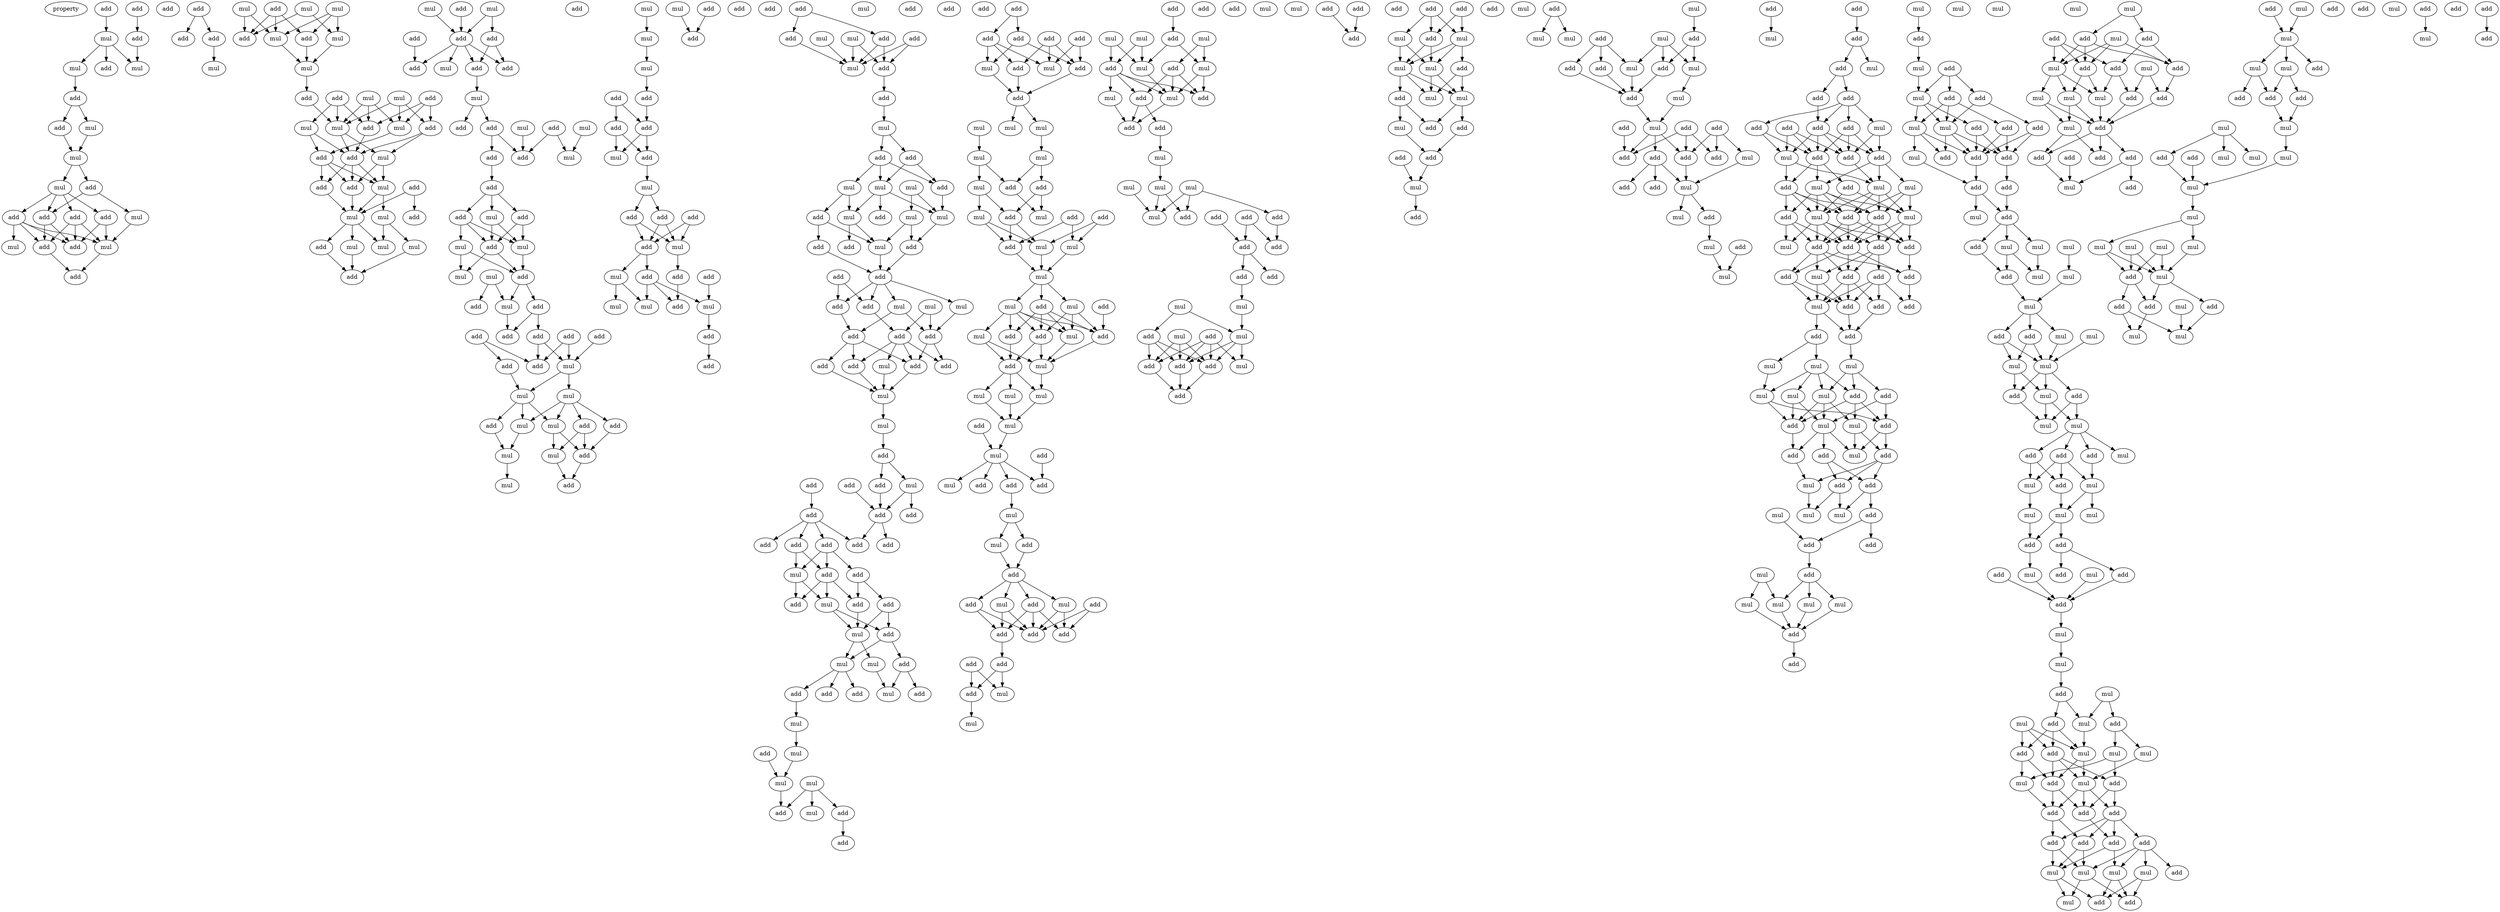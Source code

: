 digraph {
    node [fontcolor=black]
    property [mul=2,lf=1.7]
    0 [ label = add ];
    1 [ label = add ];
    2 [ label = add ];
    3 [ label = mul ];
    4 [ label = add ];
    5 [ label = mul ];
    6 [ label = mul ];
    7 [ label = add ];
    8 [ label = add ];
    9 [ label = add ];
    10 [ label = mul ];
    11 [ label = mul ];
    12 [ label = add ];
    13 [ label = mul ];
    14 [ label = add ];
    15 [ label = mul ];
    16 [ label = add ];
    17 [ label = add ];
    18 [ label = add ];
    19 [ label = mul ];
    20 [ label = mul ];
    21 [ label = add ];
    22 [ label = add ];
    23 [ label = add ];
    24 [ label = add ];
    25 [ label = add ];
    26 [ label = add ];
    27 [ label = mul ];
    28 [ label = add ];
    29 [ label = mul ];
    30 [ label = mul ];
    31 [ label = mul ];
    32 [ label = add ];
    33 [ label = mul ];
    34 [ label = add ];
    35 [ label = mul ];
    36 [ label = mul ];
    37 [ label = mul ];
    38 [ label = add ];
    39 [ label = add ];
    40 [ label = mul ];
    41 [ label = add ];
    42 [ label = mul ];
    43 [ label = add ];
    44 [ label = mul ];
    45 [ label = mul ];
    46 [ label = add ];
    47 [ label = mul ];
    48 [ label = add ];
    49 [ label = add ];
    50 [ label = add ];
    51 [ label = add ];
    52 [ label = mul ];
    53 [ label = add ];
    54 [ label = mul ];
    55 [ label = mul ];
    56 [ label = add ];
    57 [ label = add ];
    58 [ label = mul ];
    59 [ label = mul ];
    60 [ label = mul ];
    61 [ label = add ];
    62 [ label = mul ];
    63 [ label = mul ];
    64 [ label = add ];
    65 [ label = add ];
    66 [ label = add ];
    67 [ label = add ];
    68 [ label = add ];
    69 [ label = add ];
    70 [ label = mul ];
    71 [ label = add ];
    72 [ label = mul ];
    73 [ label = add ];
    74 [ label = mul ];
    75 [ label = mul ];
    76 [ label = add ];
    77 [ label = add ];
    78 [ label = add ];
    79 [ label = add ];
    80 [ label = mul ];
    81 [ label = add ];
    82 [ label = add ];
    83 [ label = mul ];
    84 [ label = add ];
    85 [ label = mul ];
    86 [ label = add ];
    87 [ label = mul ];
    88 [ label = mul ];
    89 [ label = add ];
    90 [ label = mul ];
    91 [ label = add ];
    92 [ label = add ];
    93 [ label = mul ];
    94 [ label = add ];
    95 [ label = add ];
    96 [ label = add ];
    97 [ label = add ];
    98 [ label = add ];
    99 [ label = add ];
    100 [ label = mul ];
    101 [ label = add ];
    102 [ label = mul ];
    103 [ label = mul ];
    104 [ label = mul ];
    105 [ label = add ];
    106 [ label = mul ];
    107 [ label = add ];
    108 [ label = add ];
    109 [ label = add ];
    110 [ label = mul ];
    111 [ label = mul ];
    112 [ label = add ];
    113 [ label = mul ];
    114 [ label = add ];
    115 [ label = mul ];
    116 [ label = mul ];
    117 [ label = add ];
    118 [ label = mul ];
    119 [ label = add ];
    120 [ label = add ];
    121 [ label = mul ];
    122 [ label = add ];
    123 [ label = add ];
    124 [ label = add ];
    125 [ label = add ];
    126 [ label = add ];
    127 [ label = mul ];
    128 [ label = add ];
    129 [ label = mul ];
    130 [ label = add ];
    131 [ label = add ];
    132 [ label = add ];
    133 [ label = add ];
    134 [ label = mul ];
    135 [ label = add ];
    136 [ label = add ];
    137 [ label = mul ];
    138 [ label = add ];
    139 [ label = mul ];
    140 [ label = add ];
    141 [ label = mul ];
    142 [ label = mul ];
    143 [ label = add ];
    144 [ label = add ];
    145 [ label = add ];
    146 [ label = add ];
    147 [ label = mul ];
    148 [ label = add ];
    149 [ label = add ];
    150 [ label = mul ];
    151 [ label = mul ];
    152 [ label = add ];
    153 [ label = add ];
    154 [ label = mul ];
    155 [ label = add ];
    156 [ label = add ];
    157 [ label = mul ];
    158 [ label = mul ];
    159 [ label = add ];
    160 [ label = mul ];
    161 [ label = mul ];
    162 [ label = add ];
    163 [ label = mul ];
    164 [ label = mul ];
    165 [ label = add ];
    166 [ label = mul ];
    167 [ label = add ];
    168 [ label = add ];
    169 [ label = add ];
    170 [ label = add ];
    171 [ label = add ];
    172 [ label = mul ];
    173 [ label = mul ];
    174 [ label = mul ];
    175 [ label = add ];
    176 [ label = add ];
    177 [ label = add ];
    178 [ label = add ];
    179 [ label = add ];
    180 [ label = add ];
    181 [ label = add ];
    182 [ label = add ];
    183 [ label = add ];
    184 [ label = mul ];
    185 [ label = mul ];
    186 [ label = mul ];
    187 [ label = mul ];
    188 [ label = add ];
    189 [ label = add ];
    190 [ label = add ];
    191 [ label = mul ];
    192 [ label = add ];
    193 [ label = add ];
    194 [ label = add ];
    195 [ label = add ];
    196 [ label = add ];
    197 [ label = add ];
    198 [ label = add ];
    199 [ label = add ];
    200 [ label = add ];
    201 [ label = add ];
    202 [ label = mul ];
    203 [ label = add ];
    204 [ label = add ];
    205 [ label = mul ];
    206 [ label = add ];
    207 [ label = add ];
    208 [ label = mul ];
    209 [ label = add ];
    210 [ label = mul ];
    211 [ label = mul ];
    212 [ label = add ];
    213 [ label = add ];
    214 [ label = add ];
    215 [ label = mul ];
    216 [ label = add ];
    217 [ label = add ];
    218 [ label = mul ];
    219 [ label = add ];
    220 [ label = mul ];
    221 [ label = add ];
    222 [ label = mul ];
    223 [ label = mul ];
    224 [ label = add ];
    225 [ label = add ];
    226 [ label = mul ];
    227 [ label = add ];
    228 [ label = add ];
    229 [ label = add ];
    230 [ label = add ];
    231 [ label = add ];
    232 [ label = add ];
    233 [ label = add ];
    234 [ label = add ];
    235 [ label = add ];
    236 [ label = mul ];
    237 [ label = mul ];
    238 [ label = add ];
    239 [ label = add ];
    240 [ label = mul ];
    241 [ label = mul ];
    242 [ label = mul ];
    243 [ label = mul ];
    244 [ label = mul ];
    245 [ label = add ];
    246 [ label = mul ];
    247 [ label = add ];
    248 [ label = mul ];
    249 [ label = mul ];
    250 [ label = add ];
    251 [ label = add ];
    252 [ label = add ];
    253 [ label = mul ];
    254 [ label = mul ];
    255 [ label = add ];
    256 [ label = mul ];
    257 [ label = add ];
    258 [ label = add ];
    259 [ label = mul ];
    260 [ label = mul ];
    261 [ label = mul ];
    262 [ label = add ];
    263 [ label = add ];
    264 [ label = add ];
    265 [ label = mul ];
    266 [ label = add ];
    267 [ label = mul ];
    268 [ label = mul ];
    269 [ label = mul ];
    270 [ label = mul ];
    271 [ label = add ];
    272 [ label = mul ];
    273 [ label = mul ];
    274 [ label = add ];
    275 [ label = mul ];
    276 [ label = add ];
    277 [ label = add ];
    278 [ label = add ];
    279 [ label = mul ];
    280 [ label = mul ];
    281 [ label = add ];
    282 [ label = add ];
    283 [ label = mul ];
    284 [ label = add ];
    285 [ label = add ];
    286 [ label = mul ];
    287 [ label = add ];
    288 [ label = add ];
    289 [ label = add ];
    290 [ label = add ];
    291 [ label = add ];
    292 [ label = add ];
    293 [ label = mul ];
    294 [ label = add ];
    295 [ label = add ];
    296 [ label = mul ];
    297 [ label = mul ];
    298 [ label = mul ];
    299 [ label = add ];
    300 [ label = mul ];
    301 [ label = add ];
    302 [ label = add ];
    303 [ label = mul ];
    304 [ label = add ];
    305 [ label = mul ];
    306 [ label = mul ];
    307 [ label = add ];
    308 [ label = add ];
    309 [ label = mul ];
    310 [ label = add ];
    311 [ label = add ];
    312 [ label = mul ];
    313 [ label = mul ];
    314 [ label = mul ];
    315 [ label = mul ];
    316 [ label = add ];
    317 [ label = add ];
    318 [ label = add ];
    319 [ label = mul ];
    320 [ label = add ];
    321 [ label = add ];
    322 [ label = add ];
    323 [ label = add ];
    324 [ label = add ];
    325 [ label = add ];
    326 [ label = mul ];
    327 [ label = mul ];
    328 [ label = mul ];
    329 [ label = add ];
    330 [ label = add ];
    331 [ label = mul ];
    332 [ label = add ];
    333 [ label = add ];
    334 [ label = mul ];
    335 [ label = add ];
    336 [ label = add ];
    337 [ label = mul ];
    338 [ label = mul ];
    339 [ label = add ];
    340 [ label = add ];
    341 [ label = add ];
    342 [ label = add ];
    343 [ label = add ];
    344 [ label = add ];
    345 [ label = add ];
    346 [ label = mul ];
    347 [ label = mul ];
    348 [ label = mul ];
    349 [ label = add ];
    350 [ label = mul ];
    351 [ label = mul ];
    352 [ label = add ];
    353 [ label = mul ];
    354 [ label = mul ];
    355 [ label = add ];
    356 [ label = mul ];
    357 [ label = add ];
    358 [ label = add ];
    359 [ label = add ];
    360 [ label = add ];
    361 [ label = add ];
    362 [ label = mul ];
    363 [ label = mul ];
    364 [ label = mul ];
    365 [ label = add ];
    366 [ label = mul ];
    367 [ label = add ];
    368 [ label = mul ];
    369 [ label = add ];
    370 [ label = add ];
    371 [ label = mul ];
    372 [ label = mul ];
    373 [ label = add ];
    374 [ label = add ];
    375 [ label = mul ];
    376 [ label = add ];
    377 [ label = add ];
    378 [ label = mul ];
    379 [ label = add ];
    380 [ label = add ];
    381 [ label = add ];
    382 [ label = add ];
    383 [ label = mul ];
    384 [ label = add ];
    385 [ label = add ];
    386 [ label = add ];
    387 [ label = mul ];
    388 [ label = add ];
    389 [ label = mul ];
    390 [ label = add ];
    391 [ label = add ];
    392 [ label = mul ];
    393 [ label = mul ];
    394 [ label = add ];
    395 [ label = mul ];
    396 [ label = add ];
    397 [ label = add ];
    398 [ label = add ];
    399 [ label = mul ];
    400 [ label = add ];
    401 [ label = add ];
    402 [ label = mul ];
    403 [ label = add ];
    404 [ label = add ];
    405 [ label = add ];
    406 [ label = add ];
    407 [ label = add ];
    408 [ label = add ];
    409 [ label = add ];
    410 [ label = mul ];
    411 [ label = mul ];
    412 [ label = mul ];
    413 [ label = add ];
    414 [ label = add ];
    415 [ label = mul ];
    416 [ label = add ];
    417 [ label = add ];
    418 [ label = mul ];
    419 [ label = add ];
    420 [ label = mul ];
    421 [ label = add ];
    422 [ label = add ];
    423 [ label = add ];
    424 [ label = add ];
    425 [ label = mul ];
    426 [ label = add ];
    427 [ label = add ];
    428 [ label = add ];
    429 [ label = add ];
    430 [ label = mul ];
    431 [ label = add ];
    432 [ label = mul ];
    433 [ label = add ];
    434 [ label = add ];
    435 [ label = add ];
    436 [ label = add ];
    437 [ label = mul ];
    438 [ label = mul ];
    439 [ label = mul ];
    440 [ label = mul ];
    441 [ label = add ];
    442 [ label = mul ];
    443 [ label = add ];
    444 [ label = mul ];
    445 [ label = mul ];
    446 [ label = add ];
    447 [ label = mul ];
    448 [ label = add ];
    449 [ label = add ];
    450 [ label = mul ];
    451 [ label = add ];
    452 [ label = add ];
    453 [ label = add ];
    454 [ label = add ];
    455 [ label = mul ];
    456 [ label = add ];
    457 [ label = mul ];
    458 [ label = mul ];
    459 [ label = mul ];
    460 [ label = add ];
    461 [ label = add ];
    462 [ label = add ];
    463 [ label = mul ];
    464 [ label = mul ];
    465 [ label = mul ];
    466 [ label = mul ];
    467 [ label = mul ];
    468 [ label = mul ];
    469 [ label = add ];
    470 [ label = add ];
    471 [ label = add ];
    472 [ label = add ];
    473 [ label = mul ];
    474 [ label = add ];
    475 [ label = add ];
    476 [ label = mul ];
    477 [ label = add ];
    478 [ label = mul ];
    479 [ label = add ];
    480 [ label = add ];
    481 [ label = mul ];
    482 [ label = mul ];
    483 [ label = add ];
    484 [ label = add ];
    485 [ label = add ];
    486 [ label = add ];
    487 [ label = add ];
    488 [ label = add ];
    489 [ label = mul ];
    490 [ label = add ];
    491 [ label = mul ];
    492 [ label = mul ];
    493 [ label = mul ];
    494 [ label = add ];
    495 [ label = mul ];
    496 [ label = mul ];
    497 [ label = mul ];
    498 [ label = add ];
    499 [ label = mul ];
    500 [ label = add ];
    501 [ label = mul ];
    502 [ label = mul ];
    503 [ label = mul ];
    504 [ label = mul ];
    505 [ label = mul ];
    506 [ label = add ];
    507 [ label = add ];
    508 [ label = mul ];
    509 [ label = mul ];
    510 [ label = add ];
    511 [ label = mul ];
    512 [ label = add ];
    513 [ label = add ];
    514 [ label = mul ];
    515 [ label = add ];
    516 [ label = mul ];
    517 [ label = mul ];
    518 [ label = mul ];
    519 [ label = mul ];
    520 [ label = mul ];
    521 [ label = add ];
    522 [ label = add ];
    523 [ label = add ];
    524 [ label = mul ];
    525 [ label = mul ];
    526 [ label = add ];
    527 [ label = add ];
    528 [ label = add ];
    529 [ label = mul ];
    530 [ label = mul ];
    531 [ label = add ];
    532 [ label = mul ];
    533 [ label = add ];
    534 [ label = mul ];
    535 [ label = add ];
    536 [ label = mul ];
    537 [ label = add ];
    538 [ label = mul ];
    539 [ label = mul ];
    540 [ label = add ];
    541 [ label = mul ];
    542 [ label = add ];
    543 [ label = mul ];
    544 [ label = add ];
    545 [ label = mul ];
    546 [ label = add ];
    547 [ label = add ];
    548 [ label = add ];
    549 [ label = add ];
    550 [ label = add ];
    551 [ label = add ];
    552 [ label = add ];
    553 [ label = mul ];
    554 [ label = add ];
    555 [ label = mul ];
    556 [ label = mul ];
    557 [ label = mul ];
    558 [ label = mul ];
    559 [ label = add ];
    560 [ label = add ];
    561 [ label = mul ];
    562 [ label = mul ];
    563 [ label = add ];
    564 [ label = add ];
    565 [ label = mul ];
    566 [ label = add ];
    567 [ label = add ];
    568 [ label = mul ];
    569 [ label = add ];
    570 [ label = mul ];
    571 [ label = add ];
    572 [ label = mul ];
    573 [ label = mul ];
    574 [ label = mul ];
    575 [ label = add ];
    576 [ label = add ];
    577 [ label = mul ];
    578 [ label = add ];
    579 [ label = add ];
    580 [ label = add ];
    581 [ label = add ];
    582 [ label = add ];
    583 [ label = mul ];
    584 [ label = add ];
    585 [ label = add ];
    586 [ label = mul ];
    587 [ label = mul ];
    588 [ label = mul ];
    589 [ label = mul ];
    590 [ label = add ];
    591 [ label = add ];
    592 [ label = add ];
    593 [ label = add ];
    594 [ label = mul ];
    595 [ label = mul ];
    596 [ label = mul ];
    597 [ label = add ];
    598 [ label = mul ];
    599 [ label = add ];
    600 [ label = mul ];
    601 [ label = mul ];
    602 [ label = mul ];
    603 [ label = mul ];
    604 [ label = mul ];
    605 [ label = mul ];
    606 [ label = mul ];
    607 [ label = mul ];
    608 [ label = add ];
    609 [ label = add ];
    610 [ label = add ];
    611 [ label = add ];
    612 [ label = add ];
    613 [ label = mul ];
    614 [ label = mul ];
    615 [ label = mul ];
    616 [ label = add ];
    617 [ label = mul ];
    618 [ label = add ];
    619 [ label = add ];
    620 [ label = mul ];
    621 [ label = add ];
    622 [ label = add ];
    0 -> 3 [ name = 0 ];
    1 -> 2 [ name = 1 ];
    2 -> 5 [ name = 2 ];
    3 -> 4 [ name = 3 ];
    3 -> 5 [ name = 4 ];
    3 -> 6 [ name = 5 ];
    6 -> 7 [ name = 6 ];
    7 -> 9 [ name = 7 ];
    7 -> 10 [ name = 8 ];
    9 -> 11 [ name = 9 ];
    10 -> 11 [ name = 10 ];
    11 -> 12 [ name = 11 ];
    11 -> 13 [ name = 12 ];
    12 -> 15 [ name = 13 ];
    12 -> 16 [ name = 14 ];
    13 -> 14 [ name = 15 ];
    13 -> 16 [ name = 16 ];
    13 -> 17 [ name = 17 ];
    13 -> 18 [ name = 18 ];
    14 -> 20 [ name = 19 ];
    14 -> 21 [ name = 20 ];
    15 -> 20 [ name = 21 ];
    16 -> 21 [ name = 22 ];
    16 -> 22 [ name = 23 ];
    17 -> 19 [ name = 24 ];
    17 -> 20 [ name = 25 ];
    17 -> 21 [ name = 26 ];
    17 -> 22 [ name = 27 ];
    18 -> 20 [ name = 28 ];
    18 -> 21 [ name = 29 ];
    18 -> 22 [ name = 30 ];
    20 -> 23 [ name = 31 ];
    22 -> 23 [ name = 32 ];
    24 -> 25 [ name = 33 ];
    24 -> 26 [ name = 34 ];
    26 -> 27 [ name = 35 ];
    28 -> 32 [ name = 36 ];
    28 -> 33 [ name = 37 ];
    28 -> 34 [ name = 38 ];
    29 -> 32 [ name = 39 ];
    29 -> 33 [ name = 40 ];
    30 -> 33 [ name = 41 ];
    30 -> 34 [ name = 42 ];
    30 -> 35 [ name = 43 ];
    31 -> 32 [ name = 44 ];
    31 -> 35 [ name = 45 ];
    33 -> 36 [ name = 46 ];
    34 -> 36 [ name = 47 ];
    35 -> 36 [ name = 48 ];
    36 -> 41 [ name = 49 ];
    37 -> 44 [ name = 50 ];
    37 -> 45 [ name = 51 ];
    37 -> 46 [ name = 52 ];
    38 -> 43 [ name = 53 ];
    38 -> 45 [ name = 54 ];
    38 -> 46 [ name = 55 ];
    39 -> 42 [ name = 56 ];
    39 -> 44 [ name = 57 ];
    39 -> 46 [ name = 58 ];
    40 -> 43 [ name = 59 ];
    40 -> 44 [ name = 60 ];
    40 -> 45 [ name = 61 ];
    41 -> 44 [ name = 62 ];
    42 -> 48 [ name = 63 ];
    42 -> 49 [ name = 64 ];
    43 -> 47 [ name = 65 ];
    43 -> 48 [ name = 66 ];
    44 -> 47 [ name = 67 ];
    44 -> 48 [ name = 68 ];
    45 -> 49 [ name = 69 ];
    46 -> 48 [ name = 70 ];
    47 -> 51 [ name = 71 ];
    47 -> 52 [ name = 72 ];
    48 -> 50 [ name = 73 ];
    48 -> 51 [ name = 74 ];
    48 -> 52 [ name = 75 ];
    49 -> 50 [ name = 76 ];
    49 -> 51 [ name = 77 ];
    49 -> 52 [ name = 78 ];
    50 -> 54 [ name = 79 ];
    51 -> 54 [ name = 80 ];
    52 -> 54 [ name = 81 ];
    52 -> 55 [ name = 82 ];
    53 -> 54 [ name = 83 ];
    53 -> 56 [ name = 84 ];
    54 -> 57 [ name = 85 ];
    54 -> 58 [ name = 86 ];
    54 -> 60 [ name = 87 ];
    55 -> 58 [ name = 88 ];
    55 -> 59 [ name = 89 ];
    57 -> 61 [ name = 90 ];
    59 -> 61 [ name = 91 ];
    60 -> 61 [ name = 92 ];
    62 -> 66 [ name = 93 ];
    62 -> 67 [ name = 94 ];
    63 -> 66 [ name = 95 ];
    64 -> 66 [ name = 96 ];
    65 -> 68 [ name = 97 ];
    66 -> 68 [ name = 98 ];
    66 -> 69 [ name = 99 ];
    66 -> 70 [ name = 100 ];
    66 -> 71 [ name = 101 ];
    67 -> 69 [ name = 102 ];
    67 -> 71 [ name = 103 ];
    69 -> 72 [ name = 104 ];
    72 -> 73 [ name = 105 ];
    72 -> 76 [ name = 106 ];
    74 -> 80 [ name = 107 ];
    75 -> 79 [ name = 108 ];
    76 -> 78 [ name = 109 ];
    76 -> 79 [ name = 110 ];
    77 -> 79 [ name = 111 ];
    77 -> 80 [ name = 112 ];
    78 -> 81 [ name = 113 ];
    81 -> 82 [ name = 114 ];
    81 -> 83 [ name = 115 ];
    81 -> 84 [ name = 116 ];
    82 -> 85 [ name = 117 ];
    82 -> 86 [ name = 118 ];
    82 -> 87 [ name = 119 ];
    83 -> 85 [ name = 120 ];
    83 -> 86 [ name = 121 ];
    84 -> 85 [ name = 122 ];
    84 -> 86 [ name = 123 ];
    85 -> 89 [ name = 124 ];
    86 -> 88 [ name = 125 ];
    86 -> 89 [ name = 126 ];
    87 -> 88 [ name = 127 ];
    87 -> 89 [ name = 128 ];
    89 -> 91 [ name = 129 ];
    89 -> 93 [ name = 130 ];
    90 -> 92 [ name = 131 ];
    90 -> 93 [ name = 132 ];
    91 -> 94 [ name = 133 ];
    91 -> 95 [ name = 134 ];
    93 -> 95 [ name = 135 ];
    94 -> 99 [ name = 136 ];
    94 -> 100 [ name = 137 ];
    96 -> 99 [ name = 138 ];
    96 -> 100 [ name = 139 ];
    97 -> 99 [ name = 140 ];
    97 -> 101 [ name = 141 ];
    98 -> 100 [ name = 142 ];
    100 -> 102 [ name = 143 ];
    100 -> 103 [ name = 144 ];
    101 -> 103 [ name = 145 ];
    102 -> 104 [ name = 146 ];
    102 -> 105 [ name = 147 ];
    102 -> 106 [ name = 148 ];
    102 -> 108 [ name = 149 ];
    103 -> 104 [ name = 150 ];
    103 -> 106 [ name = 151 ];
    103 -> 107 [ name = 152 ];
    104 -> 111 [ name = 153 ];
    105 -> 109 [ name = 154 ];
    105 -> 110 [ name = 155 ];
    106 -> 109 [ name = 156 ];
    106 -> 110 [ name = 157 ];
    107 -> 111 [ name = 158 ];
    108 -> 109 [ name = 159 ];
    109 -> 112 [ name = 160 ];
    110 -> 112 [ name = 161 ];
    111 -> 113 [ name = 162 ];
    115 -> 118 [ name = 163 ];
    116 -> 119 [ name = 164 ];
    117 -> 119 [ name = 165 ];
    118 -> 121 [ name = 166 ];
    121 -> 123 [ name = 167 ];
    123 -> 126 [ name = 168 ];
    124 -> 125 [ name = 169 ];
    124 -> 126 [ name = 170 ];
    125 -> 127 [ name = 171 ];
    125 -> 128 [ name = 172 ];
    126 -> 127 [ name = 173 ];
    126 -> 128 [ name = 174 ];
    128 -> 129 [ name = 175 ];
    129 -> 130 [ name = 176 ];
    129 -> 131 [ name = 177 ];
    130 -> 133 [ name = 178 ];
    130 -> 134 [ name = 179 ];
    131 -> 133 [ name = 180 ];
    131 -> 134 [ name = 181 ];
    132 -> 133 [ name = 182 ];
    132 -> 134 [ name = 183 ];
    133 -> 137 [ name = 184 ];
    133 -> 138 [ name = 185 ];
    134 -> 135 [ name = 186 ];
    135 -> 140 [ name = 187 ];
    136 -> 141 [ name = 188 ];
    137 -> 139 [ name = 189 ];
    137 -> 142 [ name = 190 ];
    138 -> 139 [ name = 191 ];
    138 -> 140 [ name = 192 ];
    138 -> 141 [ name = 193 ];
    141 -> 143 [ name = 194 ];
    143 -> 144 [ name = 195 ];
    145 -> 148 [ name = 196 ];
    145 -> 149 [ name = 197 ];
    146 -> 151 [ name = 198 ];
    146 -> 152 [ name = 199 ];
    147 -> 151 [ name = 200 ];
    147 -> 152 [ name = 201 ];
    148 -> 151 [ name = 202 ];
    149 -> 151 [ name = 203 ];
    149 -> 152 [ name = 204 ];
    150 -> 151 [ name = 205 ];
    152 -> 153 [ name = 206 ];
    153 -> 154 [ name = 207 ];
    154 -> 155 [ name = 208 ];
    154 -> 156 [ name = 209 ];
    155 -> 157 [ name = 210 ];
    155 -> 158 [ name = 211 ];
    155 -> 159 [ name = 212 ];
    156 -> 158 [ name = 213 ];
    156 -> 159 [ name = 214 ];
    157 -> 163 [ name = 215 ];
    157 -> 165 [ name = 216 ];
    158 -> 161 [ name = 217 ];
    158 -> 162 [ name = 218 ];
    158 -> 163 [ name = 219 ];
    159 -> 161 [ name = 220 ];
    160 -> 161 [ name = 221 ];
    160 -> 164 [ name = 222 ];
    161 -> 169 [ name = 223 ];
    163 -> 166 [ name = 224 ];
    163 -> 167 [ name = 225 ];
    164 -> 166 [ name = 226 ];
    164 -> 169 [ name = 227 ];
    165 -> 166 [ name = 228 ];
    165 -> 168 [ name = 229 ];
    166 -> 170 [ name = 230 ];
    168 -> 170 [ name = 231 ];
    169 -> 170 [ name = 232 ];
    170 -> 172 [ name = 233 ];
    170 -> 173 [ name = 234 ];
    170 -> 175 [ name = 235 ];
    170 -> 176 [ name = 236 ];
    171 -> 175 [ name = 237 ];
    171 -> 176 [ name = 238 ];
    172 -> 178 [ name = 239 ];
    172 -> 179 [ name = 240 ];
    173 -> 178 [ name = 241 ];
    174 -> 177 [ name = 242 ];
    174 -> 178 [ name = 243 ];
    175 -> 179 [ name = 244 ];
    176 -> 177 [ name = 245 ];
    177 -> 180 [ name = 246 ];
    177 -> 181 [ name = 247 ];
    177 -> 182 [ name = 248 ];
    177 -> 184 [ name = 249 ];
    178 -> 180 [ name = 250 ];
    178 -> 181 [ name = 251 ];
    179 -> 181 [ name = 252 ];
    179 -> 182 [ name = 253 ];
    179 -> 183 [ name = 254 ];
    181 -> 185 [ name = 255 ];
    182 -> 185 [ name = 256 ];
    183 -> 185 [ name = 257 ];
    184 -> 185 [ name = 258 ];
    185 -> 187 [ name = 259 ];
    187 -> 188 [ name = 260 ];
    188 -> 190 [ name = 261 ];
    188 -> 191 [ name = 262 ];
    189 -> 195 [ name = 263 ];
    190 -> 195 [ name = 264 ];
    191 -> 194 [ name = 265 ];
    191 -> 195 [ name = 266 ];
    192 -> 193 [ name = 267 ];
    193 -> 196 [ name = 268 ];
    193 -> 197 [ name = 269 ];
    193 -> 198 [ name = 270 ];
    193 -> 199 [ name = 271 ];
    195 -> 198 [ name = 272 ];
    195 -> 200 [ name = 273 ];
    196 -> 201 [ name = 274 ];
    196 -> 202 [ name = 275 ];
    199 -> 201 [ name = 276 ];
    199 -> 202 [ name = 277 ];
    199 -> 203 [ name = 278 ];
    201 -> 204 [ name = 279 ];
    201 -> 205 [ name = 280 ];
    201 -> 206 [ name = 281 ];
    202 -> 204 [ name = 282 ];
    202 -> 205 [ name = 283 ];
    203 -> 206 [ name = 284 ];
    203 -> 207 [ name = 285 ];
    205 -> 208 [ name = 286 ];
    205 -> 209 [ name = 287 ];
    206 -> 208 [ name = 288 ];
    207 -> 208 [ name = 289 ];
    207 -> 209 [ name = 290 ];
    208 -> 210 [ name = 291 ];
    208 -> 211 [ name = 292 ];
    209 -> 211 [ name = 293 ];
    209 -> 212 [ name = 294 ];
    210 -> 215 [ name = 295 ];
    211 -> 214 [ name = 296 ];
    211 -> 216 [ name = 297 ];
    211 -> 217 [ name = 298 ];
    212 -> 213 [ name = 299 ];
    212 -> 215 [ name = 300 ];
    214 -> 218 [ name = 301 ];
    218 -> 220 [ name = 302 ];
    219 -> 222 [ name = 303 ];
    220 -> 222 [ name = 304 ];
    222 -> 225 [ name = 305 ];
    223 -> 224 [ name = 306 ];
    223 -> 225 [ name = 307 ];
    223 -> 226 [ name = 308 ];
    224 -> 227 [ name = 309 ];
    230 -> 232 [ name = 310 ];
    230 -> 234 [ name = 311 ];
    231 -> 235 [ name = 312 ];
    231 -> 236 [ name = 313 ];
    231 -> 238 [ name = 314 ];
    232 -> 235 [ name = 315 ];
    232 -> 236 [ name = 316 ];
    232 -> 237 [ name = 317 ];
    233 -> 236 [ name = 318 ];
    233 -> 238 [ name = 319 ];
    234 -> 237 [ name = 320 ];
    234 -> 238 [ name = 321 ];
    235 -> 239 [ name = 322 ];
    237 -> 239 [ name = 323 ];
    238 -> 239 [ name = 324 ];
    239 -> 241 [ name = 325 ];
    239 -> 242 [ name = 326 ];
    240 -> 243 [ name = 327 ];
    241 -> 244 [ name = 328 ];
    243 -> 245 [ name = 329 ];
    243 -> 246 [ name = 330 ];
    244 -> 245 [ name = 331 ];
    244 -> 247 [ name = 332 ];
    245 -> 248 [ name = 333 ];
    246 -> 249 [ name = 334 ];
    246 -> 251 [ name = 335 ];
    247 -> 248 [ name = 336 ];
    247 -> 251 [ name = 337 ];
    249 -> 253 [ name = 338 ];
    249 -> 255 [ name = 339 ];
    250 -> 254 [ name = 340 ];
    250 -> 255 [ name = 341 ];
    251 -> 253 [ name = 342 ];
    251 -> 255 [ name = 343 ];
    252 -> 253 [ name = 344 ];
    252 -> 254 [ name = 345 ];
    253 -> 256 [ name = 346 ];
    254 -> 256 [ name = 347 ];
    255 -> 256 [ name = 348 ];
    256 -> 257 [ name = 349 ];
    256 -> 259 [ name = 350 ];
    256 -> 260 [ name = 351 ];
    257 -> 261 [ name = 352 ];
    257 -> 262 [ name = 353 ];
    257 -> 263 [ name = 354 ];
    257 -> 264 [ name = 355 ];
    258 -> 262 [ name = 356 ];
    259 -> 261 [ name = 357 ];
    259 -> 262 [ name = 358 ];
    259 -> 263 [ name = 359 ];
    259 -> 264 [ name = 360 ];
    259 -> 265 [ name = 361 ];
    260 -> 261 [ name = 362 ];
    260 -> 262 [ name = 363 ];
    260 -> 264 [ name = 364 ];
    261 -> 267 [ name = 365 ];
    262 -> 267 [ name = 366 ];
    263 -> 266 [ name = 367 ];
    264 -> 266 [ name = 368 ];
    264 -> 267 [ name = 369 ];
    265 -> 266 [ name = 370 ];
    265 -> 267 [ name = 371 ];
    266 -> 268 [ name = 372 ];
    266 -> 269 [ name = 373 ];
    266 -> 270 [ name = 374 ];
    267 -> 268 [ name = 375 ];
    268 -> 272 [ name = 376 ];
    269 -> 272 [ name = 377 ];
    270 -> 272 [ name = 378 ];
    271 -> 273 [ name = 379 ];
    272 -> 273 [ name = 380 ];
    273 -> 275 [ name = 381 ];
    273 -> 276 [ name = 382 ];
    273 -> 277 [ name = 383 ];
    273 -> 278 [ name = 384 ];
    274 -> 278 [ name = 385 ];
    277 -> 279 [ name = 386 ];
    279 -> 280 [ name = 387 ];
    279 -> 281 [ name = 388 ];
    280 -> 282 [ name = 389 ];
    281 -> 282 [ name = 390 ];
    282 -> 283 [ name = 391 ];
    282 -> 284 [ name = 392 ];
    282 -> 286 [ name = 393 ];
    282 -> 287 [ name = 394 ];
    283 -> 288 [ name = 395 ];
    283 -> 289 [ name = 396 ];
    284 -> 288 [ name = 397 ];
    284 -> 289 [ name = 398 ];
    285 -> 288 [ name = 399 ];
    285 -> 290 [ name = 400 ];
    286 -> 288 [ name = 401 ];
    286 -> 290 [ name = 402 ];
    287 -> 288 [ name = 403 ];
    287 -> 289 [ name = 404 ];
    287 -> 290 [ name = 405 ];
    289 -> 291 [ name = 406 ];
    291 -> 293 [ name = 407 ];
    291 -> 294 [ name = 408 ];
    292 -> 293 [ name = 409 ];
    292 -> 294 [ name = 410 ];
    294 -> 296 [ name = 411 ];
    295 -> 299 [ name = 412 ];
    297 -> 302 [ name = 413 ];
    297 -> 305 [ name = 414 ];
    298 -> 303 [ name = 415 ];
    298 -> 304 [ name = 416 ];
    299 -> 303 [ name = 417 ];
    299 -> 305 [ name = 418 ];
    300 -> 302 [ name = 419 ];
    300 -> 305 [ name = 420 ];
    302 -> 306 [ name = 421 ];
    302 -> 307 [ name = 422 ];
    302 -> 308 [ name = 423 ];
    302 -> 309 [ name = 424 ];
    303 -> 306 [ name = 425 ];
    303 -> 308 [ name = 426 ];
    304 -> 306 [ name = 427 ];
    304 -> 307 [ name = 428 ];
    304 -> 308 [ name = 429 ];
    305 -> 306 [ name = 430 ];
    306 -> 310 [ name = 431 ];
    307 -> 310 [ name = 432 ];
    307 -> 311 [ name = 433 ];
    309 -> 310 [ name = 434 ];
    311 -> 312 [ name = 435 ];
    312 -> 313 [ name = 436 ];
    313 -> 318 [ name = 437 ];
    313 -> 319 [ name = 438 ];
    314 -> 319 [ name = 439 ];
    315 -> 317 [ name = 440 ];
    315 -> 318 [ name = 441 ];
    315 -> 319 [ name = 442 ];
    316 -> 322 [ name = 443 ];
    317 -> 321 [ name = 444 ];
    320 -> 321 [ name = 445 ];
    320 -> 322 [ name = 446 ];
    322 -> 324 [ name = 447 ];
    322 -> 325 [ name = 448 ];
    324 -> 326 [ name = 449 ];
    326 -> 331 [ name = 450 ];
    327 -> 329 [ name = 451 ];
    327 -> 331 [ name = 452 ];
    328 -> 332 [ name = 453 ];
    328 -> 333 [ name = 454 ];
    328 -> 335 [ name = 455 ];
    329 -> 332 [ name = 456 ];
    329 -> 333 [ name = 457 ];
    329 -> 335 [ name = 458 ];
    330 -> 332 [ name = 459 ];
    330 -> 333 [ name = 460 ];
    330 -> 334 [ name = 461 ];
    330 -> 335 [ name = 462 ];
    331 -> 332 [ name = 463 ];
    331 -> 333 [ name = 464 ];
    331 -> 334 [ name = 465 ];
    332 -> 336 [ name = 466 ];
    333 -> 336 [ name = 467 ];
    335 -> 336 [ name = 468 ];
    339 -> 342 [ name = 469 ];
    340 -> 342 [ name = 470 ];
    343 -> 347 [ name = 471 ];
    343 -> 348 [ name = 472 ];
    343 -> 349 [ name = 473 ];
    345 -> 348 [ name = 474 ];
    345 -> 349 [ name = 475 ];
    347 -> 350 [ name = 476 ];
    347 -> 351 [ name = 477 ];
    348 -> 350 [ name = 478 ];
    348 -> 351 [ name = 479 ];
    348 -> 352 [ name = 480 ];
    349 -> 350 [ name = 481 ];
    349 -> 351 [ name = 482 ];
    350 -> 353 [ name = 483 ];
    350 -> 354 [ name = 484 ];
    350 -> 355 [ name = 485 ];
    351 -> 353 [ name = 486 ];
    351 -> 354 [ name = 487 ];
    352 -> 353 [ name = 488 ];
    352 -> 354 [ name = 489 ];
    353 -> 358 [ name = 490 ];
    353 -> 359 [ name = 491 ];
    355 -> 356 [ name = 492 ];
    355 -> 359 [ name = 493 ];
    356 -> 361 [ name = 494 ];
    357 -> 362 [ name = 495 ];
    357 -> 363 [ name = 496 ];
    358 -> 361 [ name = 497 ];
    360 -> 364 [ name = 498 ];
    361 -> 364 [ name = 499 ];
    364 -> 365 [ name = 500 ];
    366 -> 369 [ name = 501 ];
    367 -> 370 [ name = 502 ];
    367 -> 371 [ name = 503 ];
    367 -> 373 [ name = 504 ];
    368 -> 371 [ name = 505 ];
    368 -> 372 [ name = 506 ];
    368 -> 374 [ name = 507 ];
    369 -> 372 [ name = 508 ];
    369 -> 374 [ name = 509 ];
    370 -> 376 [ name = 510 ];
    371 -> 376 [ name = 511 ];
    372 -> 375 [ name = 512 ];
    373 -> 376 [ name = 513 ];
    374 -> 376 [ name = 514 ];
    375 -> 378 [ name = 515 ];
    376 -> 378 [ name = 516 ];
    377 -> 382 [ name = 517 ];
    377 -> 384 [ name = 518 ];
    377 -> 385 [ name = 519 ];
    378 -> 381 [ name = 520 ];
    378 -> 382 [ name = 521 ];
    378 -> 385 [ name = 522 ];
    379 -> 383 [ name = 523 ];
    379 -> 384 [ name = 524 ];
    379 -> 385 [ name = 525 ];
    380 -> 382 [ name = 526 ];
    381 -> 386 [ name = 527 ];
    381 -> 387 [ name = 528 ];
    381 -> 388 [ name = 529 ];
    383 -> 387 [ name = 530 ];
    385 -> 387 [ name = 531 ];
    387 -> 389 [ name = 532 ];
    387 -> 390 [ name = 533 ];
    390 -> 392 [ name = 534 ];
    391 -> 393 [ name = 535 ];
    392 -> 393 [ name = 536 ];
    394 -> 395 [ name = 537 ];
    396 -> 397 [ name = 538 ];
    397 -> 398 [ name = 539 ];
    397 -> 399 [ name = 540 ];
    398 -> 400 [ name = 541 ];
    398 -> 401 [ name = 542 ];
    400 -> 402 [ name = 543 ];
    400 -> 403 [ name = 544 ];
    400 -> 405 [ name = 545 ];
    400 -> 406 [ name = 546 ];
    401 -> 405 [ name = 547 ];
    402 -> 408 [ name = 548 ];
    402 -> 409 [ name = 549 ];
    403 -> 407 [ name = 550 ];
    403 -> 410 [ name = 551 ];
    404 -> 407 [ name = 552 ];
    404 -> 408 [ name = 553 ];
    404 -> 410 [ name = 554 ];
    405 -> 407 [ name = 555 ];
    405 -> 408 [ name = 556 ];
    405 -> 409 [ name = 557 ];
    405 -> 410 [ name = 558 ];
    406 -> 407 [ name = 559 ];
    406 -> 408 [ name = 560 ];
    406 -> 409 [ name = 561 ];
    407 -> 412 [ name = 562 ];
    407 -> 413 [ name = 563 ];
    407 -> 414 [ name = 564 ];
    408 -> 411 [ name = 565 ];
    409 -> 411 [ name = 566 ];
    409 -> 412 [ name = 567 ];
    409 -> 415 [ name = 568 ];
    410 -> 411 [ name = 569 ];
    410 -> 413 [ name = 570 ];
    411 -> 417 [ name = 571 ];
    411 -> 418 [ name = 572 ];
    411 -> 419 [ name = 573 ];
    411 -> 420 [ name = 574 ];
    412 -> 416 [ name = 575 ];
    412 -> 417 [ name = 576 ];
    412 -> 418 [ name = 577 ];
    412 -> 419 [ name = 578 ];
    412 -> 420 [ name = 579 ];
    413 -> 416 [ name = 580 ];
    413 -> 417 [ name = 581 ];
    413 -> 419 [ name = 582 ];
    413 -> 420 [ name = 583 ];
    414 -> 418 [ name = 584 ];
    414 -> 420 [ name = 585 ];
    415 -> 417 [ name = 586 ];
    415 -> 418 [ name = 587 ];
    415 -> 419 [ name = 588 ];
    416 -> 421 [ name = 589 ];
    416 -> 422 [ name = 590 ];
    416 -> 425 [ name = 591 ];
    417 -> 421 [ name = 592 ];
    417 -> 422 [ name = 593 ];
    417 -> 423 [ name = 594 ];
    418 -> 422 [ name = 595 ];
    418 -> 423 [ name = 596 ];
    418 -> 424 [ name = 597 ];
    419 -> 421 [ name = 598 ];
    419 -> 422 [ name = 599 ];
    419 -> 423 [ name = 600 ];
    419 -> 424 [ name = 601 ];
    420 -> 421 [ name = 602 ];
    420 -> 422 [ name = 603 ];
    420 -> 423 [ name = 604 ];
    420 -> 424 [ name = 605 ];
    420 -> 425 [ name = 606 ];
    421 -> 426 [ name = 607 ];
    421 -> 428 [ name = 608 ];
    421 -> 429 [ name = 609 ];
    421 -> 430 [ name = 610 ];
    422 -> 426 [ name = 611 ];
    422 -> 428 [ name = 612 ];
    422 -> 429 [ name = 613 ];
    423 -> 429 [ name = 614 ];
    424 -> 427 [ name = 615 ];
    424 -> 428 [ name = 616 ];
    424 -> 430 [ name = 617 ];
    426 -> 432 [ name = 618 ];
    426 -> 434 [ name = 619 ];
    427 -> 431 [ name = 620 ];
    427 -> 432 [ name = 621 ];
    427 -> 433 [ name = 622 ];
    427 -> 434 [ name = 623 ];
    428 -> 432 [ name = 624 ];
    428 -> 433 [ name = 625 ];
    428 -> 434 [ name = 626 ];
    429 -> 431 [ name = 627 ];
    430 -> 432 [ name = 628 ];
    430 -> 434 [ name = 629 ];
    432 -> 435 [ name = 630 ];
    432 -> 436 [ name = 631 ];
    433 -> 435 [ name = 632 ];
    434 -> 435 [ name = 633 ];
    435 -> 439 [ name = 634 ];
    436 -> 437 [ name = 635 ];
    436 -> 438 [ name = 636 ];
    437 -> 440 [ name = 637 ];
    437 -> 441 [ name = 638 ];
    437 -> 442 [ name = 639 ];
    437 -> 444 [ name = 640 ];
    438 -> 444 [ name = 641 ];
    439 -> 441 [ name = 642 ];
    439 -> 442 [ name = 643 ];
    439 -> 443 [ name = 644 ];
    440 -> 445 [ name = 645 ];
    440 -> 448 [ name = 646 ];
    441 -> 446 [ name = 647 ];
    441 -> 447 [ name = 648 ];
    441 -> 448 [ name = 649 ];
    442 -> 445 [ name = 650 ];
    442 -> 447 [ name = 651 ];
    442 -> 448 [ name = 652 ];
    443 -> 445 [ name = 653 ];
    443 -> 446 [ name = 654 ];
    444 -> 446 [ name = 655 ];
    444 -> 448 [ name = 656 ];
    445 -> 449 [ name = 657 ];
    445 -> 450 [ name = 658 ];
    445 -> 452 [ name = 659 ];
    446 -> 450 [ name = 660 ];
    446 -> 451 [ name = 661 ];
    447 -> 450 [ name = 662 ];
    447 -> 451 [ name = 663 ];
    448 -> 452 [ name = 664 ];
    449 -> 453 [ name = 665 ];
    449 -> 454 [ name = 666 ];
    451 -> 453 [ name = 667 ];
    451 -> 454 [ name = 668 ];
    451 -> 455 [ name = 669 ];
    452 -> 455 [ name = 670 ];
    453 -> 456 [ name = 671 ];
    453 -> 457 [ name = 672 ];
    454 -> 457 [ name = 673 ];
    454 -> 458 [ name = 674 ];
    455 -> 458 [ name = 675 ];
    456 -> 460 [ name = 676 ];
    456 -> 461 [ name = 677 ];
    459 -> 460 [ name = 678 ];
    460 -> 462 [ name = 679 ];
    462 -> 464 [ name = 680 ];
    462 -> 465 [ name = 681 ];
    462 -> 467 [ name = 682 ];
    463 -> 464 [ name = 683 ];
    463 -> 466 [ name = 684 ];
    464 -> 469 [ name = 685 ];
    465 -> 469 [ name = 686 ];
    466 -> 469 [ name = 687 ];
    467 -> 469 [ name = 688 ];
    468 -> 470 [ name = 689 ];
    469 -> 471 [ name = 690 ];
    470 -> 473 [ name = 691 ];
    472 -> 474 [ name = 692 ];
    472 -> 475 [ name = 693 ];
    472 -> 476 [ name = 694 ];
    473 -> 476 [ name = 695 ];
    474 -> 478 [ name = 696 ];
    474 -> 479 [ name = 697 ];
    474 -> 481 [ name = 698 ];
    475 -> 480 [ name = 699 ];
    475 -> 481 [ name = 700 ];
    476 -> 477 [ name = 701 ];
    476 -> 478 [ name = 702 ];
    476 -> 481 [ name = 703 ];
    477 -> 484 [ name = 704 ];
    477 -> 485 [ name = 705 ];
    478 -> 482 [ name = 706 ];
    478 -> 483 [ name = 707 ];
    478 -> 485 [ name = 708 ];
    479 -> 484 [ name = 709 ];
    479 -> 485 [ name = 710 ];
    480 -> 484 [ name = 711 ];
    480 -> 485 [ name = 712 ];
    481 -> 483 [ name = 713 ];
    481 -> 484 [ name = 714 ];
    481 -> 485 [ name = 715 ];
    482 -> 486 [ name = 716 ];
    484 -> 487 [ name = 717 ];
    485 -> 486 [ name = 718 ];
    486 -> 488 [ name = 719 ];
    486 -> 489 [ name = 720 ];
    487 -> 488 [ name = 721 ];
    488 -> 490 [ name = 722 ];
    488 -> 492 [ name = 723 ];
    488 -> 493 [ name = 724 ];
    490 -> 494 [ name = 725 ];
    491 -> 496 [ name = 726 ];
    492 -> 494 [ name = 727 ];
    492 -> 495 [ name = 728 ];
    493 -> 495 [ name = 729 ];
    494 -> 497 [ name = 730 ];
    496 -> 497 [ name = 731 ];
    497 -> 498 [ name = 732 ];
    497 -> 499 [ name = 733 ];
    497 -> 500 [ name = 734 ];
    498 -> 503 [ name = 735 ];
    498 -> 504 [ name = 736 ];
    499 -> 504 [ name = 737 ];
    500 -> 503 [ name = 738 ];
    500 -> 504 [ name = 739 ];
    501 -> 504 [ name = 740 ];
    503 -> 505 [ name = 741 ];
    503 -> 507 [ name = 742 ];
    504 -> 505 [ name = 743 ];
    504 -> 506 [ name = 744 ];
    504 -> 507 [ name = 745 ];
    505 -> 508 [ name = 746 ];
    505 -> 509 [ name = 747 ];
    506 -> 508 [ name = 748 ];
    506 -> 509 [ name = 749 ];
    507 -> 509 [ name = 750 ];
    508 -> 510 [ name = 751 ];
    508 -> 511 [ name = 752 ];
    508 -> 512 [ name = 753 ];
    508 -> 513 [ name = 754 ];
    510 -> 515 [ name = 755 ];
    510 -> 516 [ name = 756 ];
    512 -> 514 [ name = 757 ];
    512 -> 515 [ name = 758 ];
    512 -> 516 [ name = 759 ];
    513 -> 514 [ name = 760 ];
    514 -> 518 [ name = 761 ];
    514 -> 520 [ name = 762 ];
    515 -> 518 [ name = 763 ];
    516 -> 519 [ name = 764 ];
    518 -> 521 [ name = 765 ];
    518 -> 522 [ name = 766 ];
    519 -> 522 [ name = 767 ];
    521 -> 523 [ name = 768 ];
    521 -> 526 [ name = 769 ];
    522 -> 525 [ name = 770 ];
    524 -> 528 [ name = 771 ];
    525 -> 528 [ name = 772 ];
    526 -> 528 [ name = 773 ];
    527 -> 528 [ name = 774 ];
    528 -> 529 [ name = 775 ];
    529 -> 530 [ name = 776 ];
    530 -> 531 [ name = 777 ];
    531 -> 535 [ name = 778 ];
    531 -> 536 [ name = 779 ];
    532 -> 533 [ name = 780 ];
    532 -> 536 [ name = 781 ];
    533 -> 538 [ name = 782 ];
    533 -> 539 [ name = 783 ];
    534 -> 537 [ name = 784 ];
    534 -> 540 [ name = 785 ];
    534 -> 541 [ name = 786 ];
    535 -> 537 [ name = 787 ];
    535 -> 540 [ name = 788 ];
    535 -> 541 [ name = 789 ];
    536 -> 541 [ name = 790 ];
    537 -> 542 [ name = 791 ];
    537 -> 544 [ name = 792 ];
    537 -> 545 [ name = 793 ];
    538 -> 545 [ name = 794 ];
    539 -> 542 [ name = 795 ];
    539 -> 543 [ name = 796 ];
    540 -> 543 [ name = 797 ];
    540 -> 544 [ name = 798 ];
    541 -> 544 [ name = 799 ];
    541 -> 545 [ name = 800 ];
    542 -> 547 [ name = 801 ];
    542 -> 548 [ name = 802 ];
    543 -> 546 [ name = 803 ];
    544 -> 546 [ name = 804 ];
    544 -> 547 [ name = 805 ];
    545 -> 546 [ name = 806 ];
    545 -> 547 [ name = 807 ];
    545 -> 548 [ name = 808 ];
    546 -> 550 [ name = 809 ];
    546 -> 552 [ name = 810 ];
    547 -> 549 [ name = 811 ];
    548 -> 549 [ name = 812 ];
    548 -> 550 [ name = 813 ];
    548 -> 551 [ name = 814 ];
    548 -> 552 [ name = 815 ];
    549 -> 553 [ name = 816 ];
    549 -> 555 [ name = 817 ];
    550 -> 553 [ name = 818 ];
    550 -> 557 [ name = 819 ];
    551 -> 554 [ name = 820 ];
    551 -> 555 [ name = 821 ];
    551 -> 556 [ name = 822 ];
    551 -> 557 [ name = 823 ];
    552 -> 553 [ name = 824 ];
    552 -> 557 [ name = 825 ];
    553 -> 558 [ name = 826 ];
    553 -> 559 [ name = 827 ];
    555 -> 559 [ name = 828 ];
    555 -> 560 [ name = 829 ];
    556 -> 559 [ name = 830 ];
    556 -> 560 [ name = 831 ];
    557 -> 558 [ name = 832 ];
    557 -> 560 [ name = 833 ];
    562 -> 563 [ name = 834 ];
    562 -> 564 [ name = 835 ];
    563 -> 567 [ name = 836 ];
    563 -> 571 [ name = 837 ];
    564 -> 569 [ name = 838 ];
    564 -> 570 [ name = 839 ];
    564 -> 571 [ name = 840 ];
    565 -> 569 [ name = 841 ];
    565 -> 570 [ name = 842 ];
    565 -> 571 [ name = 843 ];
    566 -> 567 [ name = 844 ];
    566 -> 569 [ name = 845 ];
    566 -> 570 [ name = 846 ];
    567 -> 574 [ name = 847 ];
    567 -> 576 [ name = 848 ];
    568 -> 575 [ name = 849 ];
    568 -> 576 [ name = 850 ];
    569 -> 572 [ name = 851 ];
    569 -> 574 [ name = 852 ];
    570 -> 572 [ name = 853 ];
    570 -> 573 [ name = 854 ];
    570 -> 574 [ name = 855 ];
    571 -> 575 [ name = 856 ];
    572 -> 577 [ name = 857 ];
    572 -> 578 [ name = 858 ];
    573 -> 577 [ name = 859 ];
    573 -> 578 [ name = 860 ];
    574 -> 578 [ name = 861 ];
    575 -> 578 [ name = 862 ];
    576 -> 578 [ name = 863 ];
    577 -> 579 [ name = 864 ];
    577 -> 581 [ name = 865 ];
    578 -> 579 [ name = 866 ];
    578 -> 581 [ name = 867 ];
    578 -> 582 [ name = 868 ];
    579 -> 583 [ name = 869 ];
    580 -> 583 [ name = 870 ];
    582 -> 583 [ name = 871 ];
    582 -> 584 [ name = 872 ];
    585 -> 587 [ name = 873 ];
    586 -> 587 [ name = 874 ];
    587 -> 588 [ name = 875 ];
    587 -> 589 [ name = 876 ];
    587 -> 590 [ name = 877 ];
    588 -> 591 [ name = 878 ];
    588 -> 593 [ name = 879 ];
    589 -> 592 [ name = 880 ];
    589 -> 593 [ name = 881 ];
    592 -> 594 [ name = 882 ];
    593 -> 594 [ name = 883 ];
    594 -> 596 [ name = 884 ];
    595 -> 598 [ name = 885 ];
    595 -> 599 [ name = 886 ];
    595 -> 600 [ name = 887 ];
    596 -> 601 [ name = 888 ];
    597 -> 601 [ name = 889 ];
    599 -> 601 [ name = 890 ];
    601 -> 602 [ name = 891 ];
    602 -> 603 [ name = 892 ];
    602 -> 606 [ name = 893 ];
    603 -> 607 [ name = 894 ];
    603 -> 608 [ name = 895 ];
    604 -> 607 [ name = 896 ];
    604 -> 608 [ name = 897 ];
    605 -> 607 [ name = 898 ];
    605 -> 608 [ name = 899 ];
    606 -> 607 [ name = 900 ];
    607 -> 611 [ name = 901 ];
    607 -> 612 [ name = 902 ];
    608 -> 609 [ name = 903 ];
    608 -> 612 [ name = 904 ];
    609 -> 614 [ name = 905 ];
    609 -> 615 [ name = 906 ];
    611 -> 614 [ name = 907 ];
    612 -> 615 [ name = 908 ];
    613 -> 614 [ name = 909 ];
    618 -> 620 [ name = 910 ];
    621 -> 622 [ name = 911 ];
}
